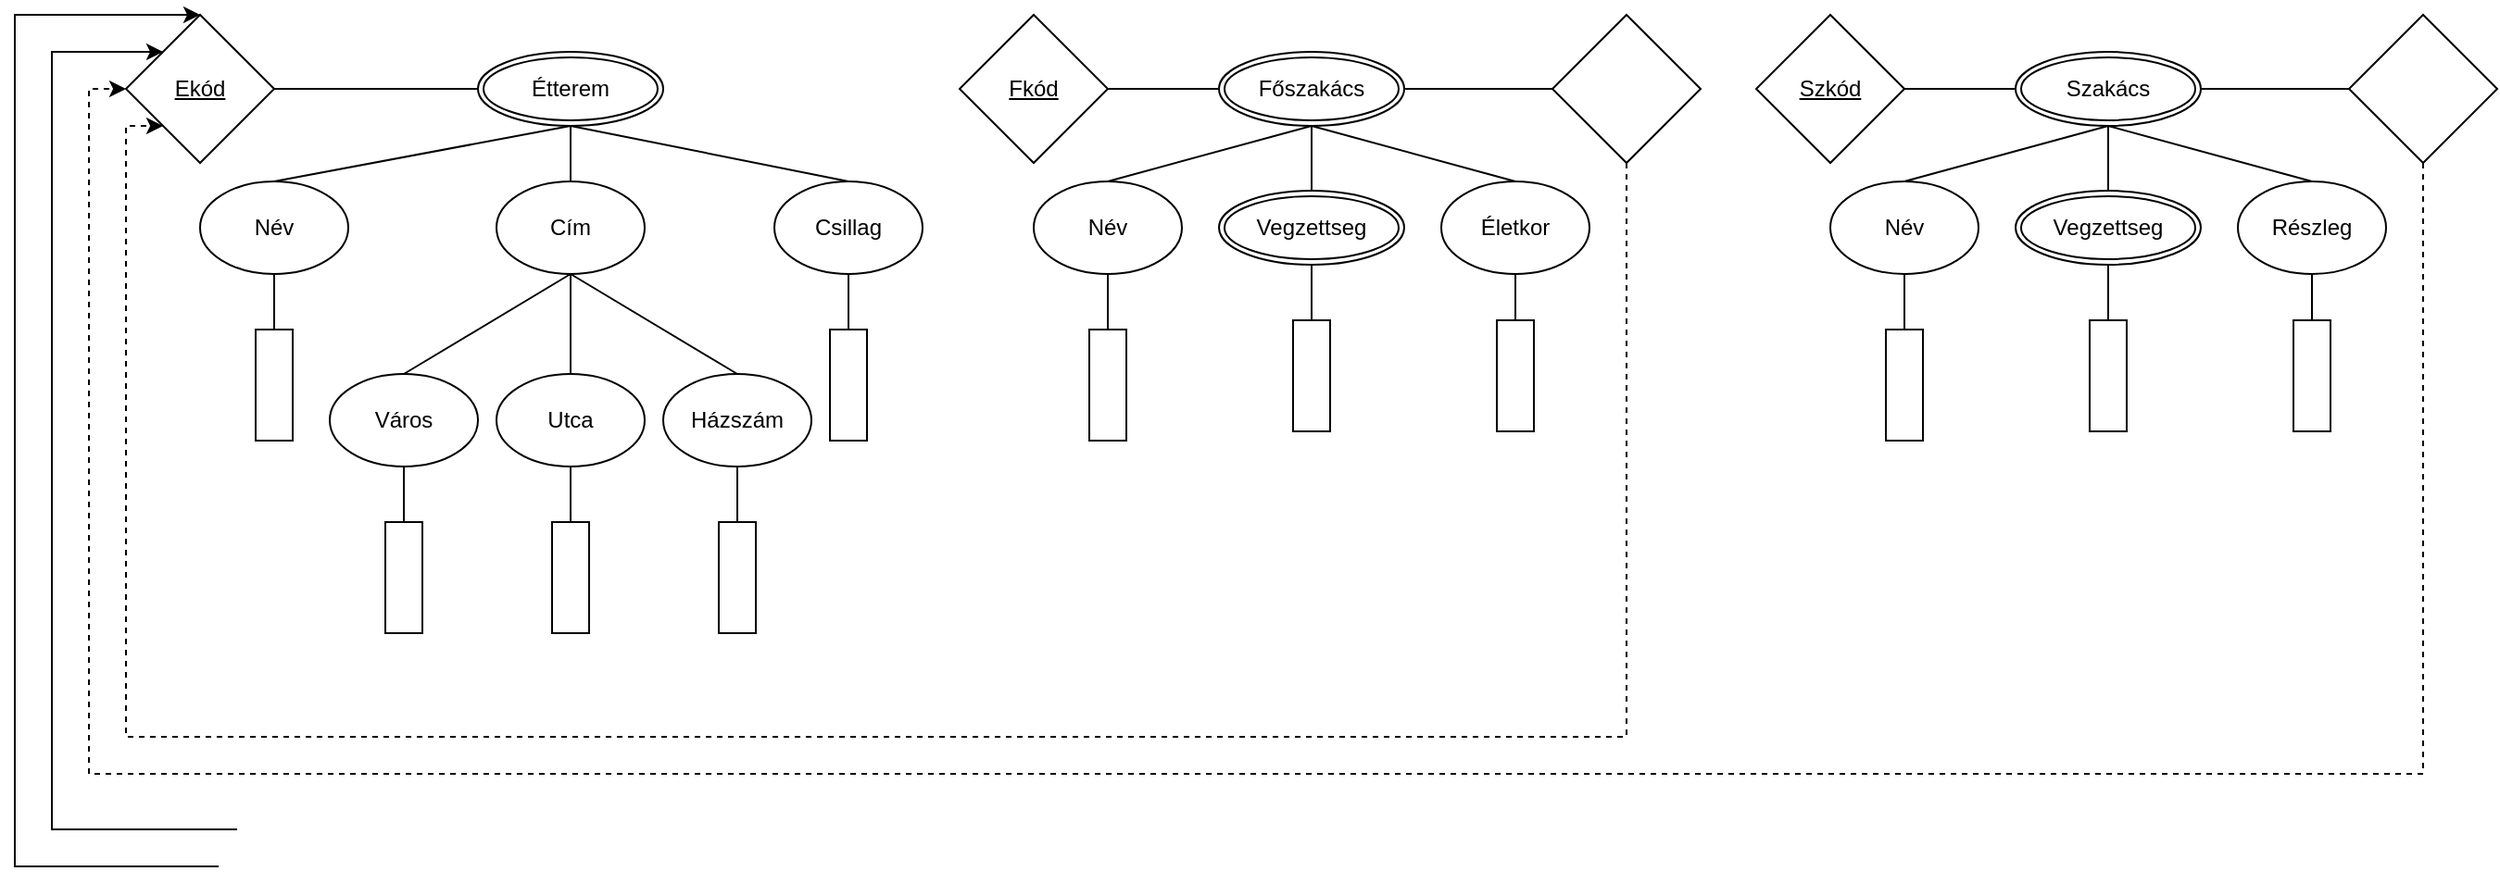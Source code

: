 <mxfile version="24.7.17">
  <diagram name="1 oldal" id="uPs92xeAC5hq29lW-IDu">
    <mxGraphModel dx="1434" dy="844" grid="1" gridSize="10" guides="1" tooltips="1" connect="1" arrows="1" fold="1" page="1" pageScale="1" pageWidth="1654" pageHeight="1169" math="0" shadow="0">
      <root>
        <mxCell id="0" />
        <mxCell id="1" parent="0" />
        <mxCell id="sNMEnABKcsNeAcFsguKQ-1" value="Étterem" style="ellipse;shape=doubleEllipse;margin=3;whiteSpace=wrap;html=1;align=center;" vertex="1" parent="1">
          <mxGeometry x="260" y="700" width="100" height="40" as="geometry" />
        </mxCell>
        <mxCell id="sNMEnABKcsNeAcFsguKQ-2" value="Név" style="ellipse;whiteSpace=wrap;html=1;align=center;" vertex="1" parent="1">
          <mxGeometry x="110" y="770" width="80" height="50" as="geometry" />
        </mxCell>
        <mxCell id="sNMEnABKcsNeAcFsguKQ-3" value="Cím" style="ellipse;whiteSpace=wrap;html=1;align=center;" vertex="1" parent="1">
          <mxGeometry x="270" y="770" width="80" height="50" as="geometry" />
        </mxCell>
        <mxCell id="sNMEnABKcsNeAcFsguKQ-4" value="Csillag" style="ellipse;whiteSpace=wrap;html=1;align=center;" vertex="1" parent="1">
          <mxGeometry x="420" y="770" width="80" height="50" as="geometry" />
        </mxCell>
        <mxCell id="sNMEnABKcsNeAcFsguKQ-7" value="" style="endArrow=none;html=1;rounded=0;exitX=0.5;exitY=0;exitDx=0;exitDy=0;entryX=0.5;entryY=1;entryDx=0;entryDy=0;" edge="1" parent="1" source="sNMEnABKcsNeAcFsguKQ-2" target="sNMEnABKcsNeAcFsguKQ-1">
          <mxGeometry width="50" height="50" relative="1" as="geometry">
            <mxPoint x="590" y="820" as="sourcePoint" />
            <mxPoint x="640" y="770" as="targetPoint" />
          </mxGeometry>
        </mxCell>
        <mxCell id="sNMEnABKcsNeAcFsguKQ-8" value="Város" style="ellipse;whiteSpace=wrap;html=1;align=center;" vertex="1" parent="1">
          <mxGeometry x="180" y="874" width="80" height="50" as="geometry" />
        </mxCell>
        <mxCell id="sNMEnABKcsNeAcFsguKQ-9" value="Utca" style="ellipse;whiteSpace=wrap;html=1;align=center;" vertex="1" parent="1">
          <mxGeometry x="270" y="874" width="80" height="50" as="geometry" />
        </mxCell>
        <mxCell id="sNMEnABKcsNeAcFsguKQ-10" value="Házszám" style="ellipse;whiteSpace=wrap;html=1;align=center;" vertex="1" parent="1">
          <mxGeometry x="360" y="874" width="80" height="50" as="geometry" />
        </mxCell>
        <mxCell id="sNMEnABKcsNeAcFsguKQ-12" value="" style="endArrow=none;html=1;rounded=0;exitX=0.5;exitY=0;exitDx=0;exitDy=0;" edge="1" parent="1" source="sNMEnABKcsNeAcFsguKQ-3">
          <mxGeometry width="50" height="50" relative="1" as="geometry">
            <mxPoint x="160" y="780" as="sourcePoint" />
            <mxPoint x="310" y="740" as="targetPoint" />
          </mxGeometry>
        </mxCell>
        <mxCell id="sNMEnABKcsNeAcFsguKQ-13" value="" style="endArrow=none;html=1;rounded=0;exitX=0.5;exitY=0;exitDx=0;exitDy=0;" edge="1" parent="1" source="sNMEnABKcsNeAcFsguKQ-4">
          <mxGeometry width="50" height="50" relative="1" as="geometry">
            <mxPoint x="170" y="790" as="sourcePoint" />
            <mxPoint x="310" y="740" as="targetPoint" />
          </mxGeometry>
        </mxCell>
        <mxCell id="sNMEnABKcsNeAcFsguKQ-14" value="" style="endArrow=none;html=1;rounded=0;entryX=0.5;entryY=1;entryDx=0;entryDy=0;exitX=0.5;exitY=0;exitDx=0;exitDy=0;" edge="1" parent="1" source="sNMEnABKcsNeAcFsguKQ-8" target="sNMEnABKcsNeAcFsguKQ-3">
          <mxGeometry width="50" height="50" relative="1" as="geometry">
            <mxPoint x="220" y="870" as="sourcePoint" />
            <mxPoint x="340" y="770" as="targetPoint" />
          </mxGeometry>
        </mxCell>
        <mxCell id="sNMEnABKcsNeAcFsguKQ-15" value="" style="endArrow=none;html=1;rounded=0;exitX=0.5;exitY=0;exitDx=0;exitDy=0;entryX=0.5;entryY=1;entryDx=0;entryDy=0;" edge="1" parent="1" source="sNMEnABKcsNeAcFsguKQ-9" target="sNMEnABKcsNeAcFsguKQ-3">
          <mxGeometry width="50" height="50" relative="1" as="geometry">
            <mxPoint x="190" y="810" as="sourcePoint" />
            <mxPoint x="350" y="780" as="targetPoint" />
          </mxGeometry>
        </mxCell>
        <mxCell id="sNMEnABKcsNeAcFsguKQ-16" value="" style="endArrow=none;html=1;rounded=0;exitX=0.5;exitY=0;exitDx=0;exitDy=0;entryX=0.5;entryY=1;entryDx=0;entryDy=0;" edge="1" parent="1" source="sNMEnABKcsNeAcFsguKQ-10" target="sNMEnABKcsNeAcFsguKQ-3">
          <mxGeometry width="50" height="50" relative="1" as="geometry">
            <mxPoint x="200" y="820" as="sourcePoint" />
            <mxPoint x="360" y="790" as="targetPoint" />
          </mxGeometry>
        </mxCell>
        <mxCell id="sNMEnABKcsNeAcFsguKQ-17" value="" style="rounded=0;whiteSpace=wrap;html=1;" vertex="1" parent="1">
          <mxGeometry x="140" y="850" width="20" height="60" as="geometry" />
        </mxCell>
        <mxCell id="sNMEnABKcsNeAcFsguKQ-18" value="" style="endArrow=none;html=1;rounded=0;exitX=0.5;exitY=0;exitDx=0;exitDy=0;entryX=0.5;entryY=1;entryDx=0;entryDy=0;" edge="1" parent="1" source="sNMEnABKcsNeAcFsguKQ-17" target="sNMEnABKcsNeAcFsguKQ-2">
          <mxGeometry width="50" height="50" relative="1" as="geometry">
            <mxPoint x="320" y="884" as="sourcePoint" />
            <mxPoint x="120" y="840" as="targetPoint" />
          </mxGeometry>
        </mxCell>
        <mxCell id="sNMEnABKcsNeAcFsguKQ-19" value="" style="rounded=0;whiteSpace=wrap;html=1;" vertex="1" parent="1">
          <mxGeometry x="210" y="954" width="20" height="60" as="geometry" />
        </mxCell>
        <mxCell id="sNMEnABKcsNeAcFsguKQ-20" value="" style="endArrow=none;html=1;rounded=0;exitX=0.5;exitY=0;exitDx=0;exitDy=0;entryX=0.5;entryY=1;entryDx=0;entryDy=0;" edge="1" parent="1" source="sNMEnABKcsNeAcFsguKQ-19">
          <mxGeometry width="50" height="50" relative="1" as="geometry">
            <mxPoint x="390" y="988" as="sourcePoint" />
            <mxPoint x="220" y="924" as="targetPoint" />
          </mxGeometry>
        </mxCell>
        <mxCell id="sNMEnABKcsNeAcFsguKQ-21" value="" style="rounded=0;whiteSpace=wrap;html=1;" vertex="1" parent="1">
          <mxGeometry x="300" y="954" width="20" height="60" as="geometry" />
        </mxCell>
        <mxCell id="sNMEnABKcsNeAcFsguKQ-22" value="" style="endArrow=none;html=1;rounded=0;exitX=0.5;exitY=0;exitDx=0;exitDy=0;entryX=0.5;entryY=1;entryDx=0;entryDy=0;" edge="1" parent="1" source="sNMEnABKcsNeAcFsguKQ-21">
          <mxGeometry width="50" height="50" relative="1" as="geometry">
            <mxPoint x="480" y="988" as="sourcePoint" />
            <mxPoint x="310" y="924" as="targetPoint" />
          </mxGeometry>
        </mxCell>
        <mxCell id="sNMEnABKcsNeAcFsguKQ-23" value="" style="rounded=0;whiteSpace=wrap;html=1;" vertex="1" parent="1">
          <mxGeometry x="390" y="954" width="20" height="60" as="geometry" />
        </mxCell>
        <mxCell id="sNMEnABKcsNeAcFsguKQ-24" value="" style="endArrow=none;html=1;rounded=0;exitX=0.5;exitY=0;exitDx=0;exitDy=0;entryX=0.5;entryY=1;entryDx=0;entryDy=0;" edge="1" parent="1" source="sNMEnABKcsNeAcFsguKQ-23">
          <mxGeometry width="50" height="50" relative="1" as="geometry">
            <mxPoint x="570" y="988" as="sourcePoint" />
            <mxPoint x="400" y="924" as="targetPoint" />
          </mxGeometry>
        </mxCell>
        <mxCell id="sNMEnABKcsNeAcFsguKQ-25" value="" style="rounded=0;whiteSpace=wrap;html=1;" vertex="1" parent="1">
          <mxGeometry x="450" y="850" width="20" height="60" as="geometry" />
        </mxCell>
        <mxCell id="sNMEnABKcsNeAcFsguKQ-26" value="" style="endArrow=none;html=1;rounded=0;exitX=0.5;exitY=0;exitDx=0;exitDy=0;entryX=0.5;entryY=1;entryDx=0;entryDy=0;" edge="1" parent="1" source="sNMEnABKcsNeAcFsguKQ-25" target="sNMEnABKcsNeAcFsguKQ-4">
          <mxGeometry width="50" height="50" relative="1" as="geometry">
            <mxPoint x="630" y="884" as="sourcePoint" />
            <mxPoint x="490" y="840" as="targetPoint" />
          </mxGeometry>
        </mxCell>
        <mxCell id="sNMEnABKcsNeAcFsguKQ-27" value="Ekód" style="rhombus;whiteSpace=wrap;html=1;fontStyle=4" vertex="1" parent="1">
          <mxGeometry x="70" y="680" width="80" height="80" as="geometry" />
        </mxCell>
        <mxCell id="sNMEnABKcsNeAcFsguKQ-29" value="" style="endArrow=classic;html=1;rounded=0;entryX=0;entryY=0;entryDx=0;entryDy=0;" edge="1" parent="1" target="sNMEnABKcsNeAcFsguKQ-27">
          <mxGeometry width="50" height="50" relative="1" as="geometry">
            <mxPoint x="130" y="1120" as="sourcePoint" />
            <mxPoint x="60" y="700" as="targetPoint" />
            <Array as="points">
              <mxPoint x="30" y="1120" />
              <mxPoint x="30" y="700" />
            </Array>
          </mxGeometry>
        </mxCell>
        <mxCell id="sNMEnABKcsNeAcFsguKQ-30" value="" style="endArrow=classic;html=1;rounded=0;entryX=0.5;entryY=0;entryDx=0;entryDy=0;" edge="1" parent="1" target="sNMEnABKcsNeAcFsguKQ-27">
          <mxGeometry width="50" height="50" relative="1" as="geometry">
            <mxPoint x="120" y="1140" as="sourcePoint" />
            <mxPoint x="70" y="680" as="targetPoint" />
            <Array as="points">
              <mxPoint x="10" y="1140" />
              <mxPoint x="10" y="680" />
            </Array>
          </mxGeometry>
        </mxCell>
        <mxCell id="sNMEnABKcsNeAcFsguKQ-31" value="" style="endArrow=classic;html=1;rounded=0;entryX=0;entryY=0.5;entryDx=0;entryDy=0;exitX=0.5;exitY=1;exitDx=0;exitDy=0;dashed=1;" edge="1" parent="1" source="sNMEnABKcsNeAcFsguKQ-80" target="sNMEnABKcsNeAcFsguKQ-27">
          <mxGeometry width="50" height="50" relative="1" as="geometry">
            <mxPoint x="1310" y="1090" as="sourcePoint" />
            <mxPoint x="90" y="740" as="targetPoint" />
            <Array as="points">
              <mxPoint x="1310" y="1090" />
              <mxPoint x="50" y="1090" />
              <mxPoint x="50" y="720" />
            </Array>
          </mxGeometry>
        </mxCell>
        <mxCell id="sNMEnABKcsNeAcFsguKQ-32" value="" style="endArrow=classic;html=1;rounded=0;entryX=0;entryY=1;entryDx=0;entryDy=0;dashed=1;exitX=0.5;exitY=1;exitDx=0;exitDy=0;" edge="1" parent="1" source="sNMEnABKcsNeAcFsguKQ-63" target="sNMEnABKcsNeAcFsguKQ-27">
          <mxGeometry width="50" height="50" relative="1" as="geometry">
            <mxPoint x="900" y="790" as="sourcePoint" />
            <mxPoint x="90" y="740" as="targetPoint" />
            <Array as="points">
              <mxPoint x="880" y="1070" />
              <mxPoint x="70" y="1070" />
              <mxPoint x="70" y="740" />
            </Array>
          </mxGeometry>
        </mxCell>
        <mxCell id="sNMEnABKcsNeAcFsguKQ-33" value="" style="endArrow=none;html=1;rounded=0;exitX=1;exitY=0.5;exitDx=0;exitDy=0;entryX=0;entryY=0.5;entryDx=0;entryDy=0;" edge="1" parent="1" source="sNMEnABKcsNeAcFsguKQ-27" target="sNMEnABKcsNeAcFsguKQ-1">
          <mxGeometry width="50" height="50" relative="1" as="geometry">
            <mxPoint x="160" y="780" as="sourcePoint" />
            <mxPoint x="320" y="750" as="targetPoint" />
          </mxGeometry>
        </mxCell>
        <mxCell id="sNMEnABKcsNeAcFsguKQ-34" value="Főszakács" style="ellipse;shape=doubleEllipse;margin=3;whiteSpace=wrap;html=1;align=center;" vertex="1" parent="1">
          <mxGeometry x="660" y="700" width="100" height="40" as="geometry" />
        </mxCell>
        <mxCell id="sNMEnABKcsNeAcFsguKQ-36" value="Életkor" style="ellipse;whiteSpace=wrap;html=1;align=center;" vertex="1" parent="1">
          <mxGeometry x="780" y="770" width="80" height="50" as="geometry" />
        </mxCell>
        <mxCell id="sNMEnABKcsNeAcFsguKQ-37" value="" style="endArrow=none;html=1;rounded=0;exitX=0.5;exitY=0;exitDx=0;exitDy=0;entryX=0.5;entryY=1;entryDx=0;entryDy=0;" edge="1" parent="1" target="sNMEnABKcsNeAcFsguKQ-34" source="sNMEnABKcsNeAcFsguKQ-57">
          <mxGeometry width="50" height="50" relative="1" as="geometry">
            <mxPoint x="550" y="770" as="sourcePoint" />
            <mxPoint x="1040" y="770" as="targetPoint" />
          </mxGeometry>
        </mxCell>
        <mxCell id="sNMEnABKcsNeAcFsguKQ-41" value="" style="endArrow=none;html=1;rounded=0;exitX=0.5;exitY=0;exitDx=0;exitDy=0;entryX=0.5;entryY=1;entryDx=0;entryDy=0;" edge="1" parent="1" source="sNMEnABKcsNeAcFsguKQ-58" target="sNMEnABKcsNeAcFsguKQ-34">
          <mxGeometry width="50" height="50" relative="1" as="geometry">
            <mxPoint x="710" y="770" as="sourcePoint" />
            <mxPoint x="760" y="770" as="targetPoint" />
          </mxGeometry>
        </mxCell>
        <mxCell id="sNMEnABKcsNeAcFsguKQ-42" value="" style="endArrow=none;html=1;rounded=0;exitX=0.5;exitY=0;exitDx=0;exitDy=0;entryX=0.5;entryY=1;entryDx=0;entryDy=0;" edge="1" parent="1" source="sNMEnABKcsNeAcFsguKQ-36" target="sNMEnABKcsNeAcFsguKQ-34">
          <mxGeometry width="50" height="50" relative="1" as="geometry">
            <mxPoint x="570" y="790" as="sourcePoint" />
            <mxPoint x="830" y="720" as="targetPoint" />
          </mxGeometry>
        </mxCell>
        <mxCell id="sNMEnABKcsNeAcFsguKQ-46" value="" style="rounded=0;whiteSpace=wrap;html=1;" vertex="1" parent="1">
          <mxGeometry x="590" y="850" width="20" height="60" as="geometry" />
        </mxCell>
        <mxCell id="sNMEnABKcsNeAcFsguKQ-47" value="" style="endArrow=none;html=1;rounded=0;exitX=0.5;exitY=0;exitDx=0;exitDy=0;entryX=0.5;entryY=1;entryDx=0;entryDy=0;" edge="1" parent="1" source="sNMEnABKcsNeAcFsguKQ-46" target="sNMEnABKcsNeAcFsguKQ-57">
          <mxGeometry width="50" height="50" relative="1" as="geometry">
            <mxPoint x="770" y="884" as="sourcePoint" />
            <mxPoint x="630" y="830" as="targetPoint" />
          </mxGeometry>
        </mxCell>
        <mxCell id="sNMEnABKcsNeAcFsguKQ-48" value="" style="rounded=0;whiteSpace=wrap;html=1;" vertex="1" parent="1">
          <mxGeometry x="700" y="845" width="20" height="60" as="geometry" />
        </mxCell>
        <mxCell id="sNMEnABKcsNeAcFsguKQ-49" value="" style="endArrow=none;html=1;rounded=0;exitX=0.5;exitY=0;exitDx=0;exitDy=0;entryX=0.5;entryY=1;entryDx=0;entryDy=0;" edge="1" parent="1" source="sNMEnABKcsNeAcFsguKQ-48" target="sNMEnABKcsNeAcFsguKQ-58">
          <mxGeometry width="50" height="50" relative="1" as="geometry">
            <mxPoint x="880" y="879" as="sourcePoint" />
            <mxPoint x="710" y="815" as="targetPoint" />
          </mxGeometry>
        </mxCell>
        <mxCell id="sNMEnABKcsNeAcFsguKQ-54" value="" style="rounded=0;whiteSpace=wrap;html=1;" vertex="1" parent="1">
          <mxGeometry x="810" y="845" width="20" height="60" as="geometry" />
        </mxCell>
        <mxCell id="sNMEnABKcsNeAcFsguKQ-55" value="" style="endArrow=none;html=1;rounded=0;exitX=0.5;exitY=0;exitDx=0;exitDy=0;entryX=0.5;entryY=1;entryDx=0;entryDy=0;" edge="1" parent="1" source="sNMEnABKcsNeAcFsguKQ-54" target="sNMEnABKcsNeAcFsguKQ-36">
          <mxGeometry width="50" height="50" relative="1" as="geometry">
            <mxPoint x="1030" y="884" as="sourcePoint" />
            <mxPoint x="860" y="820" as="targetPoint" />
          </mxGeometry>
        </mxCell>
        <mxCell id="sNMEnABKcsNeAcFsguKQ-57" value="Név" style="ellipse;whiteSpace=wrap;html=1;align=center;" vertex="1" parent="1">
          <mxGeometry x="560" y="770" width="80" height="50" as="geometry" />
        </mxCell>
        <mxCell id="sNMEnABKcsNeAcFsguKQ-58" value="Vegzettseg" style="ellipse;shape=doubleEllipse;margin=3;whiteSpace=wrap;html=1;align=center;" vertex="1" parent="1">
          <mxGeometry x="660" y="775" width="100" height="40" as="geometry" />
        </mxCell>
        <mxCell id="sNMEnABKcsNeAcFsguKQ-61" value="Fkód" style="rhombus;whiteSpace=wrap;html=1;fontStyle=4" vertex="1" parent="1">
          <mxGeometry x="520" y="680" width="80" height="80" as="geometry" />
        </mxCell>
        <mxCell id="sNMEnABKcsNeAcFsguKQ-62" value="" style="endArrow=none;html=1;rounded=0;exitX=1;exitY=0.5;exitDx=0;exitDy=0;entryX=0;entryY=0.5;entryDx=0;entryDy=0;" edge="1" parent="1" source="sNMEnABKcsNeAcFsguKQ-61" target="sNMEnABKcsNeAcFsguKQ-34">
          <mxGeometry width="50" height="50" relative="1" as="geometry">
            <mxPoint x="670" y="670" as="sourcePoint" />
            <mxPoint x="720" y="620" as="targetPoint" />
          </mxGeometry>
        </mxCell>
        <mxCell id="sNMEnABKcsNeAcFsguKQ-63" value="" style="rhombus;whiteSpace=wrap;html=1;fontStyle=0" vertex="1" parent="1">
          <mxGeometry x="840" y="680" width="80" height="80" as="geometry" />
        </mxCell>
        <mxCell id="sNMEnABKcsNeAcFsguKQ-64" value="" style="endArrow=none;html=1;rounded=0;exitX=1;exitY=0.5;exitDx=0;exitDy=0;entryX=0;entryY=0.5;entryDx=0;entryDy=0;" edge="1" parent="1" source="sNMEnABKcsNeAcFsguKQ-34" target="sNMEnABKcsNeAcFsguKQ-63">
          <mxGeometry width="50" height="50" relative="1" as="geometry">
            <mxPoint x="767" y="719.5" as="sourcePoint" />
            <mxPoint x="827" y="719.5" as="targetPoint" />
          </mxGeometry>
        </mxCell>
        <mxCell id="sNMEnABKcsNeAcFsguKQ-65" value="Szakács" style="ellipse;shape=doubleEllipse;margin=3;whiteSpace=wrap;html=1;align=center;" vertex="1" parent="1">
          <mxGeometry x="1090" y="700" width="100" height="40" as="geometry" />
        </mxCell>
        <mxCell id="sNMEnABKcsNeAcFsguKQ-66" value="Részleg" style="ellipse;whiteSpace=wrap;html=1;align=center;" vertex="1" parent="1">
          <mxGeometry x="1210" y="770" width="80" height="50" as="geometry" />
        </mxCell>
        <mxCell id="sNMEnABKcsNeAcFsguKQ-67" value="" style="endArrow=none;html=1;rounded=0;exitX=0.5;exitY=0;exitDx=0;exitDy=0;entryX=0.5;entryY=1;entryDx=0;entryDy=0;" edge="1" parent="1" source="sNMEnABKcsNeAcFsguKQ-76" target="sNMEnABKcsNeAcFsguKQ-65">
          <mxGeometry width="50" height="50" relative="1" as="geometry">
            <mxPoint x="980" y="770" as="sourcePoint" />
            <mxPoint x="1470" y="770" as="targetPoint" />
          </mxGeometry>
        </mxCell>
        <mxCell id="sNMEnABKcsNeAcFsguKQ-68" value="" style="endArrow=none;html=1;rounded=0;exitX=0.5;exitY=0;exitDx=0;exitDy=0;entryX=0.5;entryY=1;entryDx=0;entryDy=0;" edge="1" parent="1" source="sNMEnABKcsNeAcFsguKQ-77" target="sNMEnABKcsNeAcFsguKQ-65">
          <mxGeometry width="50" height="50" relative="1" as="geometry">
            <mxPoint x="1140" y="770" as="sourcePoint" />
            <mxPoint x="1190" y="770" as="targetPoint" />
          </mxGeometry>
        </mxCell>
        <mxCell id="sNMEnABKcsNeAcFsguKQ-69" value="" style="endArrow=none;html=1;rounded=0;exitX=0.5;exitY=0;exitDx=0;exitDy=0;entryX=0.5;entryY=1;entryDx=0;entryDy=0;" edge="1" parent="1" source="sNMEnABKcsNeAcFsguKQ-66" target="sNMEnABKcsNeAcFsguKQ-65">
          <mxGeometry width="50" height="50" relative="1" as="geometry">
            <mxPoint x="1000" y="790" as="sourcePoint" />
            <mxPoint x="1260" y="720" as="targetPoint" />
          </mxGeometry>
        </mxCell>
        <mxCell id="sNMEnABKcsNeAcFsguKQ-70" value="" style="rounded=0;whiteSpace=wrap;html=1;" vertex="1" parent="1">
          <mxGeometry x="1020" y="850" width="20" height="60" as="geometry" />
        </mxCell>
        <mxCell id="sNMEnABKcsNeAcFsguKQ-71" value="" style="endArrow=none;html=1;rounded=0;exitX=0.5;exitY=0;exitDx=0;exitDy=0;entryX=0.5;entryY=1;entryDx=0;entryDy=0;" edge="1" parent="1" source="sNMEnABKcsNeAcFsguKQ-70" target="sNMEnABKcsNeAcFsguKQ-76">
          <mxGeometry width="50" height="50" relative="1" as="geometry">
            <mxPoint x="1200" y="884" as="sourcePoint" />
            <mxPoint x="1060" y="830" as="targetPoint" />
          </mxGeometry>
        </mxCell>
        <mxCell id="sNMEnABKcsNeAcFsguKQ-72" value="" style="rounded=0;whiteSpace=wrap;html=1;" vertex="1" parent="1">
          <mxGeometry x="1130" y="845" width="20" height="60" as="geometry" />
        </mxCell>
        <mxCell id="sNMEnABKcsNeAcFsguKQ-73" value="" style="endArrow=none;html=1;rounded=0;exitX=0.5;exitY=0;exitDx=0;exitDy=0;entryX=0.5;entryY=1;entryDx=0;entryDy=0;" edge="1" parent="1" source="sNMEnABKcsNeAcFsguKQ-72" target="sNMEnABKcsNeAcFsguKQ-77">
          <mxGeometry width="50" height="50" relative="1" as="geometry">
            <mxPoint x="1310" y="879" as="sourcePoint" />
            <mxPoint x="1140" y="815" as="targetPoint" />
          </mxGeometry>
        </mxCell>
        <mxCell id="sNMEnABKcsNeAcFsguKQ-74" value="" style="rounded=0;whiteSpace=wrap;html=1;" vertex="1" parent="1">
          <mxGeometry x="1240" y="845" width="20" height="60" as="geometry" />
        </mxCell>
        <mxCell id="sNMEnABKcsNeAcFsguKQ-75" value="" style="endArrow=none;html=1;rounded=0;exitX=0.5;exitY=0;exitDx=0;exitDy=0;entryX=0.5;entryY=1;entryDx=0;entryDy=0;" edge="1" parent="1" source="sNMEnABKcsNeAcFsguKQ-74" target="sNMEnABKcsNeAcFsguKQ-66">
          <mxGeometry width="50" height="50" relative="1" as="geometry">
            <mxPoint x="1460" y="884" as="sourcePoint" />
            <mxPoint x="1290" y="820" as="targetPoint" />
          </mxGeometry>
        </mxCell>
        <mxCell id="sNMEnABKcsNeAcFsguKQ-76" value="Név" style="ellipse;whiteSpace=wrap;html=1;align=center;" vertex="1" parent="1">
          <mxGeometry x="990" y="770" width="80" height="50" as="geometry" />
        </mxCell>
        <mxCell id="sNMEnABKcsNeAcFsguKQ-77" value="Vegzettseg" style="ellipse;shape=doubleEllipse;margin=3;whiteSpace=wrap;html=1;align=center;" vertex="1" parent="1">
          <mxGeometry x="1090" y="775" width="100" height="40" as="geometry" />
        </mxCell>
        <mxCell id="sNMEnABKcsNeAcFsguKQ-78" value="Szkód" style="rhombus;whiteSpace=wrap;html=1;fontStyle=4" vertex="1" parent="1">
          <mxGeometry x="950" y="680" width="80" height="80" as="geometry" />
        </mxCell>
        <mxCell id="sNMEnABKcsNeAcFsguKQ-79" value="" style="endArrow=none;html=1;rounded=0;exitX=1;exitY=0.5;exitDx=0;exitDy=0;entryX=0;entryY=0.5;entryDx=0;entryDy=0;" edge="1" parent="1" source="sNMEnABKcsNeAcFsguKQ-78" target="sNMEnABKcsNeAcFsguKQ-65">
          <mxGeometry width="50" height="50" relative="1" as="geometry">
            <mxPoint x="1100" y="670" as="sourcePoint" />
            <mxPoint x="1150" y="620" as="targetPoint" />
          </mxGeometry>
        </mxCell>
        <mxCell id="sNMEnABKcsNeAcFsguKQ-80" value="" style="rhombus;whiteSpace=wrap;html=1;fontStyle=4" vertex="1" parent="1">
          <mxGeometry x="1270" y="680" width="80" height="80" as="geometry" />
        </mxCell>
        <mxCell id="sNMEnABKcsNeAcFsguKQ-81" value="" style="endArrow=none;html=1;rounded=0;exitX=1;exitY=0.5;exitDx=0;exitDy=0;entryX=0;entryY=0.5;entryDx=0;entryDy=0;" edge="1" parent="1" source="sNMEnABKcsNeAcFsguKQ-65" target="sNMEnABKcsNeAcFsguKQ-80">
          <mxGeometry width="50" height="50" relative="1" as="geometry">
            <mxPoint x="1197" y="719.5" as="sourcePoint" />
            <mxPoint x="1257" y="719.5" as="targetPoint" />
          </mxGeometry>
        </mxCell>
      </root>
    </mxGraphModel>
  </diagram>
</mxfile>

